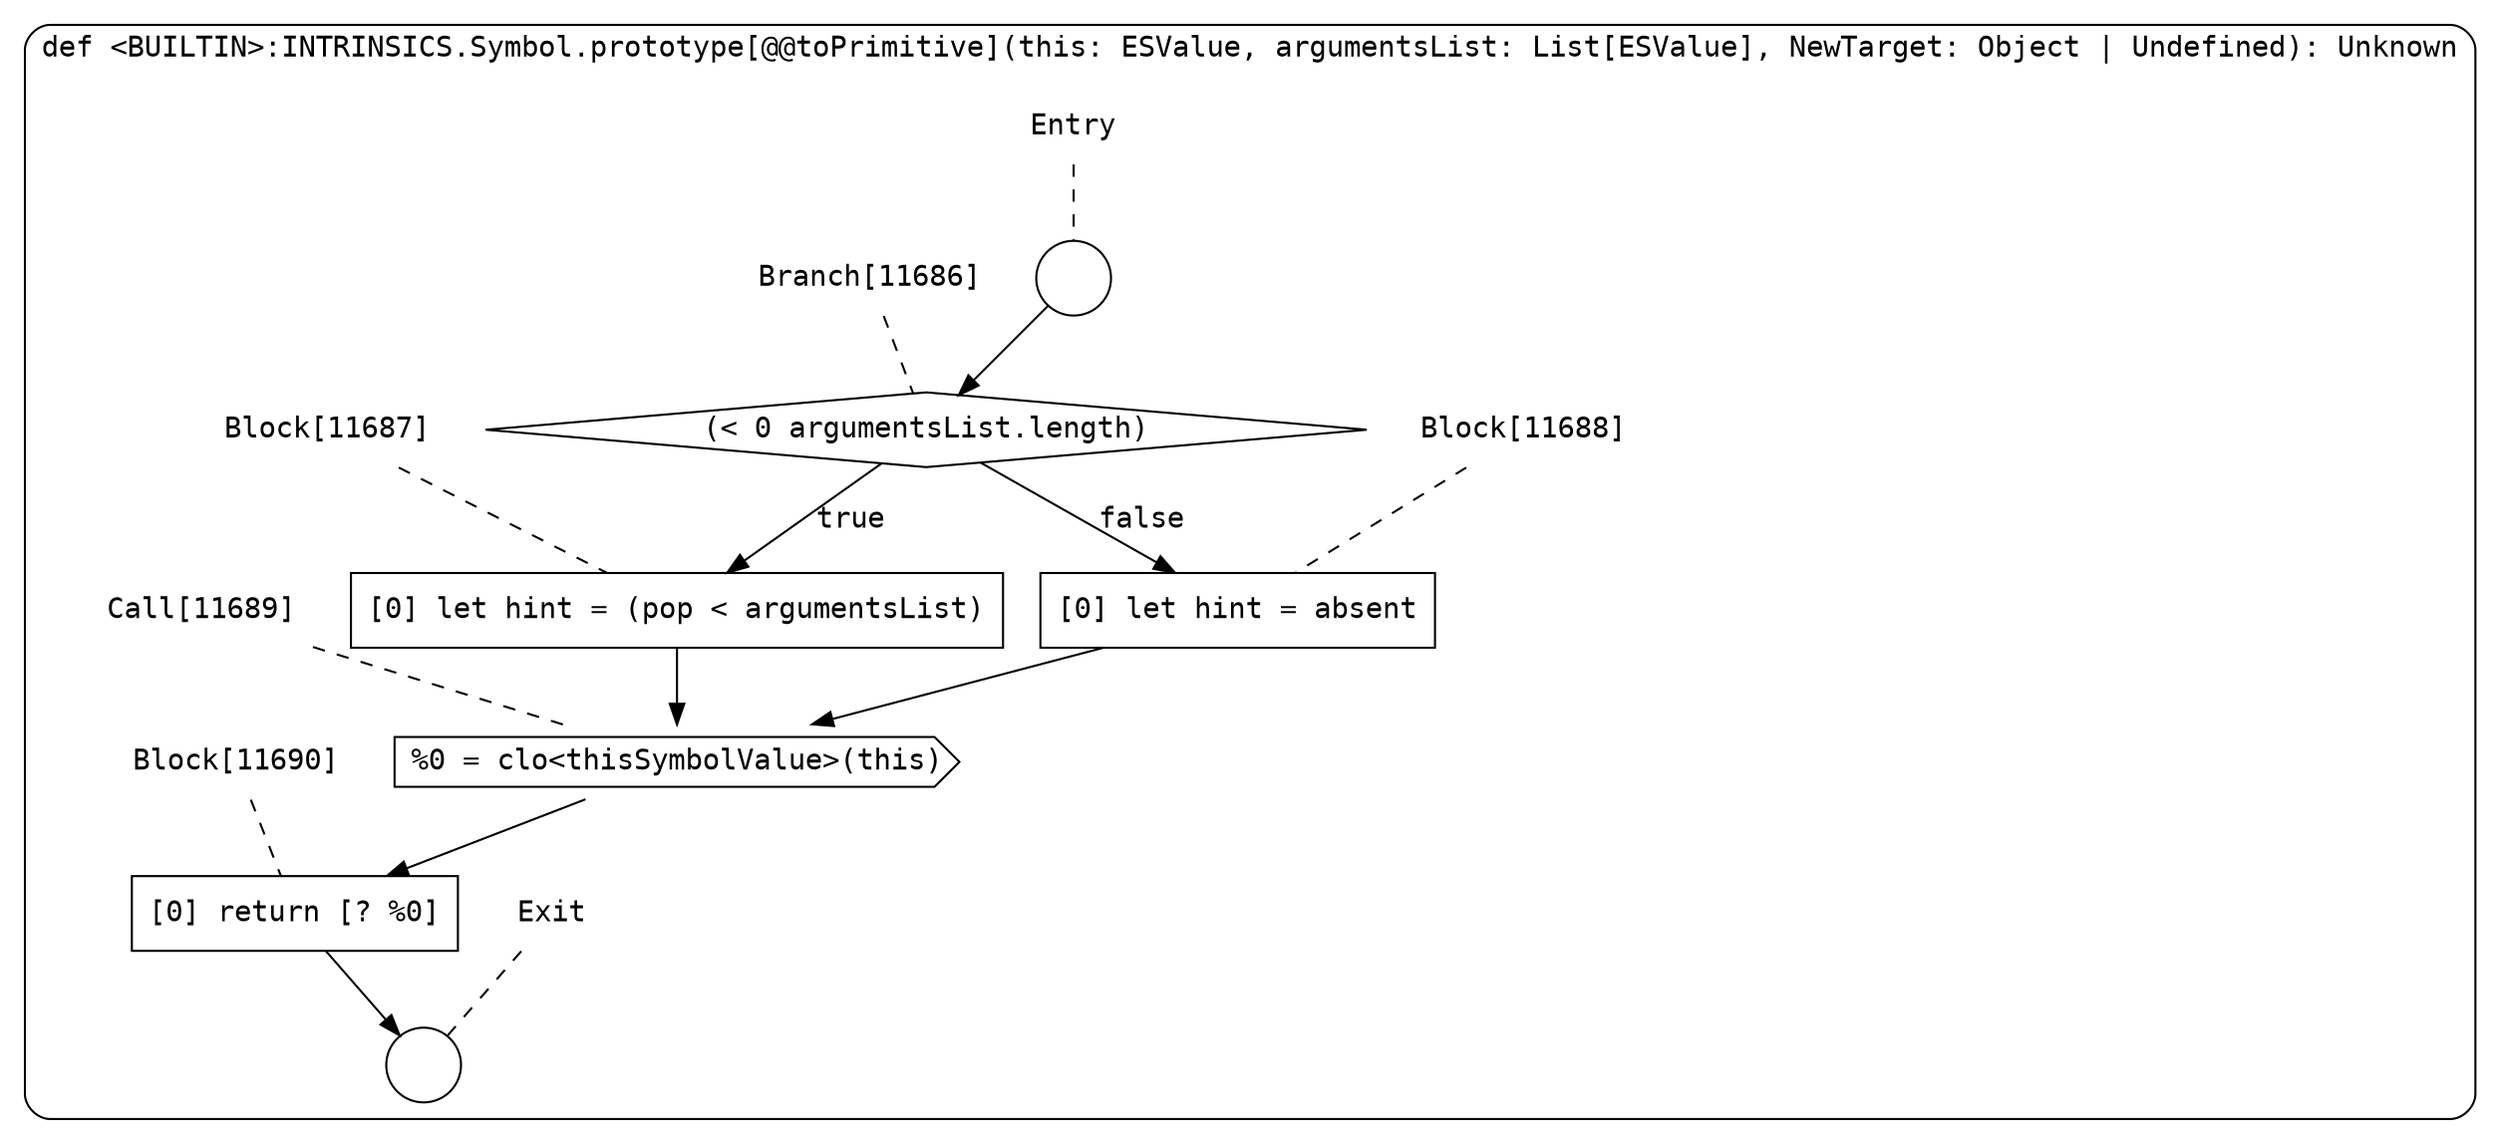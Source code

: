 digraph {
  graph [fontname = "Consolas"]
  node [fontname = "Consolas"]
  edge [fontname = "Consolas"]
  subgraph cluster2052 {
    label = "def <BUILTIN>:INTRINSICS.Symbol.prototype[@@toPrimitive](this: ESValue, argumentsList: List[ESValue], NewTarget: Object | Undefined): Unknown"
    style = rounded
    cluster2052_entry_name [shape=none, label=<<font color="black">Entry</font>>]
    cluster2052_entry_name -> cluster2052_entry [arrowhead=none, color="black", style=dashed]
    cluster2052_entry [shape=circle label=" " color="black" fillcolor="white" style=filled]
    cluster2052_entry -> node11686 [color="black"]
    cluster2052_exit_name [shape=none, label=<<font color="black">Exit</font>>]
    cluster2052_exit_name -> cluster2052_exit [arrowhead=none, color="black", style=dashed]
    cluster2052_exit [shape=circle label=" " color="black" fillcolor="white" style=filled]
    node11686_name [shape=none, label=<<font color="black">Branch[11686]</font>>]
    node11686_name -> node11686 [arrowhead=none, color="black", style=dashed]
    node11686 [shape=diamond, label=<<font color="black">(&lt; 0 argumentsList.length)</font>> color="black" fillcolor="white", style=filled]
    node11686 -> node11687 [label=<<font color="black">true</font>> color="black"]
    node11686 -> node11688 [label=<<font color="black">false</font>> color="black"]
    node11687_name [shape=none, label=<<font color="black">Block[11687]</font>>]
    node11687_name -> node11687 [arrowhead=none, color="black", style=dashed]
    node11687 [shape=box, label=<<font color="black">[0] let hint = (pop &lt; argumentsList)<BR ALIGN="LEFT"/></font>> color="black" fillcolor="white", style=filled]
    node11687 -> node11689 [color="black"]
    node11688_name [shape=none, label=<<font color="black">Block[11688]</font>>]
    node11688_name -> node11688 [arrowhead=none, color="black", style=dashed]
    node11688 [shape=box, label=<<font color="black">[0] let hint = absent<BR ALIGN="LEFT"/></font>> color="black" fillcolor="white", style=filled]
    node11688 -> node11689 [color="black"]
    node11689_name [shape=none, label=<<font color="black">Call[11689]</font>>]
    node11689_name -> node11689 [arrowhead=none, color="black", style=dashed]
    node11689 [shape=cds, label=<<font color="black">%0 = clo&lt;thisSymbolValue&gt;(this)</font>> color="black" fillcolor="white", style=filled]
    node11689 -> node11690 [color="black"]
    node11690_name [shape=none, label=<<font color="black">Block[11690]</font>>]
    node11690_name -> node11690 [arrowhead=none, color="black", style=dashed]
    node11690 [shape=box, label=<<font color="black">[0] return [? %0]<BR ALIGN="LEFT"/></font>> color="black" fillcolor="white", style=filled]
    node11690 -> cluster2052_exit [color="black"]
  }
}